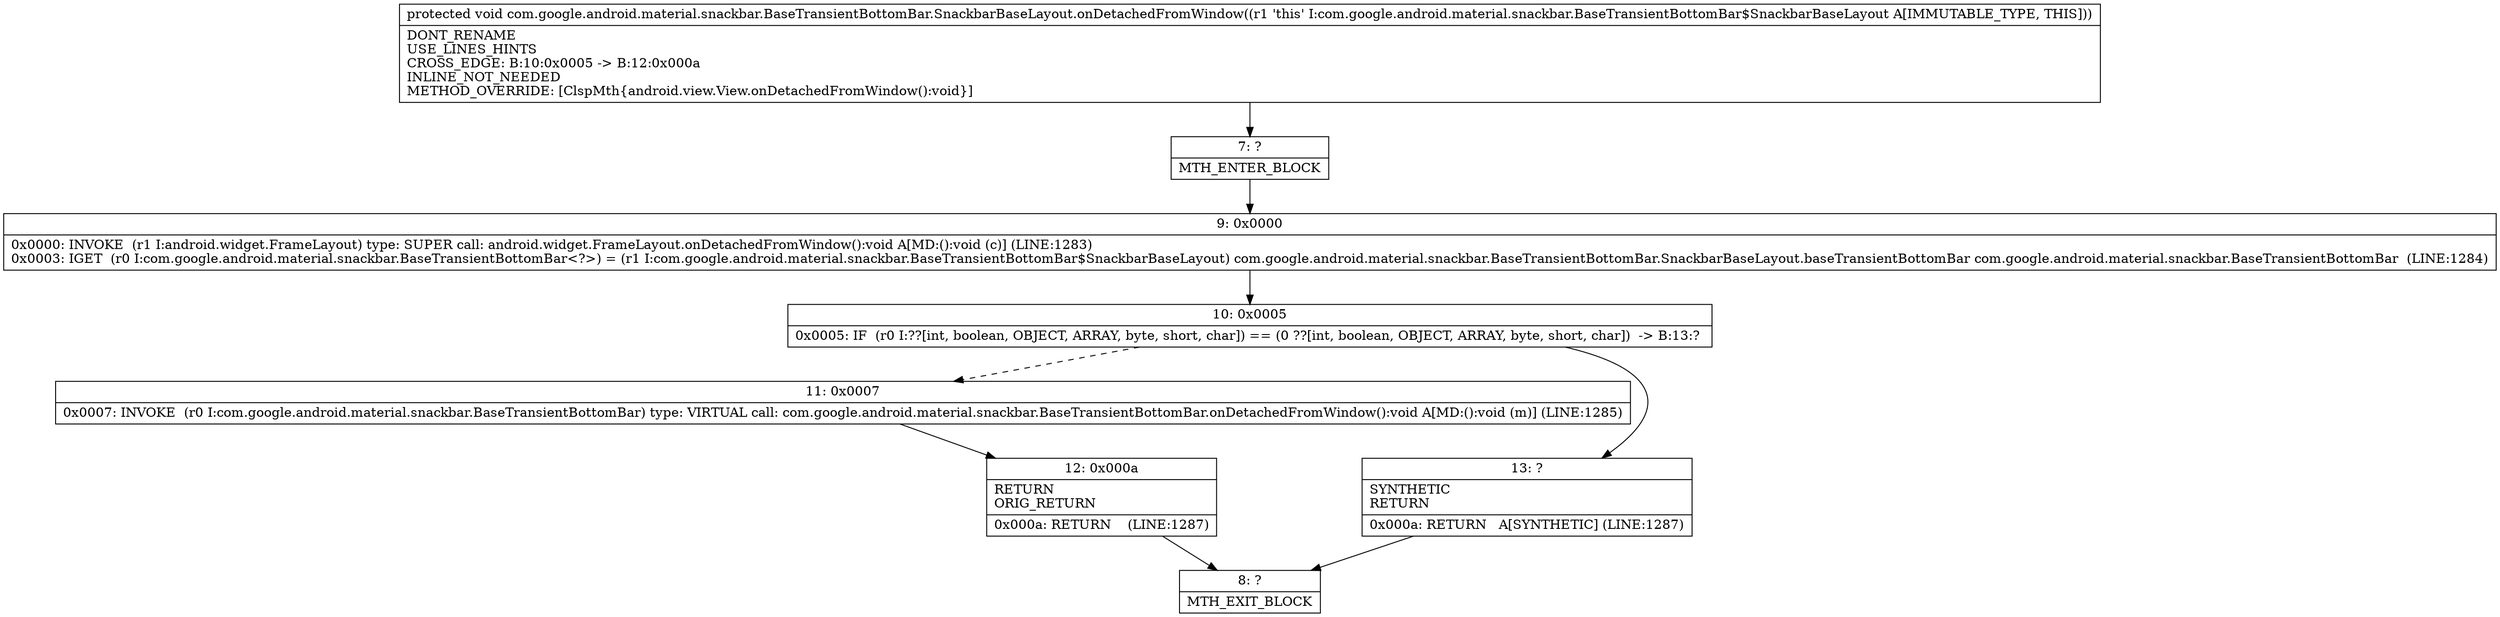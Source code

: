 digraph "CFG forcom.google.android.material.snackbar.BaseTransientBottomBar.SnackbarBaseLayout.onDetachedFromWindow()V" {
Node_7 [shape=record,label="{7\:\ ?|MTH_ENTER_BLOCK\l}"];
Node_9 [shape=record,label="{9\:\ 0x0000|0x0000: INVOKE  (r1 I:android.widget.FrameLayout) type: SUPER call: android.widget.FrameLayout.onDetachedFromWindow():void A[MD:():void (c)] (LINE:1283)\l0x0003: IGET  (r0 I:com.google.android.material.snackbar.BaseTransientBottomBar\<?\>) = (r1 I:com.google.android.material.snackbar.BaseTransientBottomBar$SnackbarBaseLayout) com.google.android.material.snackbar.BaseTransientBottomBar.SnackbarBaseLayout.baseTransientBottomBar com.google.android.material.snackbar.BaseTransientBottomBar  (LINE:1284)\l}"];
Node_10 [shape=record,label="{10\:\ 0x0005|0x0005: IF  (r0 I:??[int, boolean, OBJECT, ARRAY, byte, short, char]) == (0 ??[int, boolean, OBJECT, ARRAY, byte, short, char])  \-\> B:13:? \l}"];
Node_11 [shape=record,label="{11\:\ 0x0007|0x0007: INVOKE  (r0 I:com.google.android.material.snackbar.BaseTransientBottomBar) type: VIRTUAL call: com.google.android.material.snackbar.BaseTransientBottomBar.onDetachedFromWindow():void A[MD:():void (m)] (LINE:1285)\l}"];
Node_12 [shape=record,label="{12\:\ 0x000a|RETURN\lORIG_RETURN\l|0x000a: RETURN    (LINE:1287)\l}"];
Node_8 [shape=record,label="{8\:\ ?|MTH_EXIT_BLOCK\l}"];
Node_13 [shape=record,label="{13\:\ ?|SYNTHETIC\lRETURN\l|0x000a: RETURN   A[SYNTHETIC] (LINE:1287)\l}"];
MethodNode[shape=record,label="{protected void com.google.android.material.snackbar.BaseTransientBottomBar.SnackbarBaseLayout.onDetachedFromWindow((r1 'this' I:com.google.android.material.snackbar.BaseTransientBottomBar$SnackbarBaseLayout A[IMMUTABLE_TYPE, THIS]))  | DONT_RENAME\lUSE_LINES_HINTS\lCROSS_EDGE: B:10:0x0005 \-\> B:12:0x000a\lINLINE_NOT_NEEDED\lMETHOD_OVERRIDE: [ClspMth\{android.view.View.onDetachedFromWindow():void\}]\l}"];
MethodNode -> Node_7;Node_7 -> Node_9;
Node_9 -> Node_10;
Node_10 -> Node_11[style=dashed];
Node_10 -> Node_13;
Node_11 -> Node_12;
Node_12 -> Node_8;
Node_13 -> Node_8;
}

